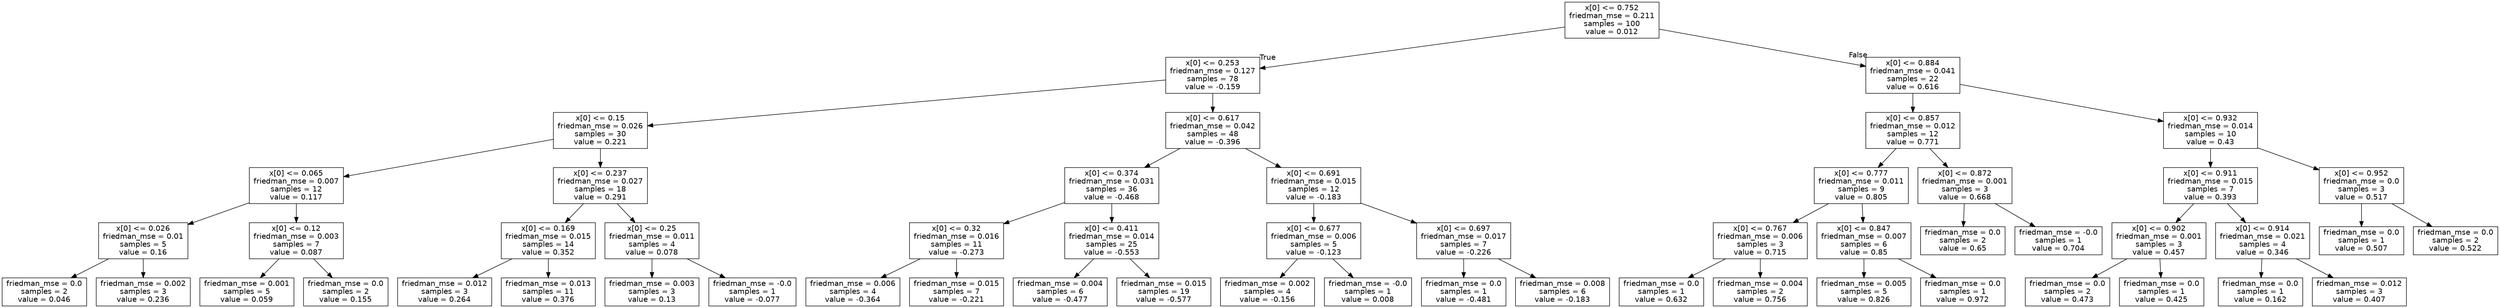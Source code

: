 digraph Tree {
node [shape=box, fontname="helvetica"] ;
edge [fontname="helvetica"] ;
0 [label="x[0] <= 0.752\nfriedman_mse = 0.211\nsamples = 100\nvalue = 0.012"] ;
1 [label="x[0] <= 0.253\nfriedman_mse = 0.127\nsamples = 78\nvalue = -0.159"] ;
0 -> 1 [labeldistance=2.5, labelangle=45, headlabel="True"] ;
2 [label="x[0] <= 0.15\nfriedman_mse = 0.026\nsamples = 30\nvalue = 0.221"] ;
1 -> 2 ;
3 [label="x[0] <= 0.065\nfriedman_mse = 0.007\nsamples = 12\nvalue = 0.117"] ;
2 -> 3 ;
4 [label="x[0] <= 0.026\nfriedman_mse = 0.01\nsamples = 5\nvalue = 0.16"] ;
3 -> 4 ;
5 [label="friedman_mse = 0.0\nsamples = 2\nvalue = 0.046"] ;
4 -> 5 ;
6 [label="friedman_mse = 0.002\nsamples = 3\nvalue = 0.236"] ;
4 -> 6 ;
7 [label="x[0] <= 0.12\nfriedman_mse = 0.003\nsamples = 7\nvalue = 0.087"] ;
3 -> 7 ;
8 [label="friedman_mse = 0.001\nsamples = 5\nvalue = 0.059"] ;
7 -> 8 ;
9 [label="friedman_mse = 0.0\nsamples = 2\nvalue = 0.155"] ;
7 -> 9 ;
10 [label="x[0] <= 0.237\nfriedman_mse = 0.027\nsamples = 18\nvalue = 0.291"] ;
2 -> 10 ;
11 [label="x[0] <= 0.169\nfriedman_mse = 0.015\nsamples = 14\nvalue = 0.352"] ;
10 -> 11 ;
12 [label="friedman_mse = 0.012\nsamples = 3\nvalue = 0.264"] ;
11 -> 12 ;
13 [label="friedman_mse = 0.013\nsamples = 11\nvalue = 0.376"] ;
11 -> 13 ;
14 [label="x[0] <= 0.25\nfriedman_mse = 0.011\nsamples = 4\nvalue = 0.078"] ;
10 -> 14 ;
15 [label="friedman_mse = 0.003\nsamples = 3\nvalue = 0.13"] ;
14 -> 15 ;
16 [label="friedman_mse = -0.0\nsamples = 1\nvalue = -0.077"] ;
14 -> 16 ;
17 [label="x[0] <= 0.617\nfriedman_mse = 0.042\nsamples = 48\nvalue = -0.396"] ;
1 -> 17 ;
18 [label="x[0] <= 0.374\nfriedman_mse = 0.031\nsamples = 36\nvalue = -0.468"] ;
17 -> 18 ;
19 [label="x[0] <= 0.32\nfriedman_mse = 0.016\nsamples = 11\nvalue = -0.273"] ;
18 -> 19 ;
20 [label="friedman_mse = 0.006\nsamples = 4\nvalue = -0.364"] ;
19 -> 20 ;
21 [label="friedman_mse = 0.015\nsamples = 7\nvalue = -0.221"] ;
19 -> 21 ;
22 [label="x[0] <= 0.411\nfriedman_mse = 0.014\nsamples = 25\nvalue = -0.553"] ;
18 -> 22 ;
23 [label="friedman_mse = 0.004\nsamples = 6\nvalue = -0.477"] ;
22 -> 23 ;
24 [label="friedman_mse = 0.015\nsamples = 19\nvalue = -0.577"] ;
22 -> 24 ;
25 [label="x[0] <= 0.691\nfriedman_mse = 0.015\nsamples = 12\nvalue = -0.183"] ;
17 -> 25 ;
26 [label="x[0] <= 0.677\nfriedman_mse = 0.006\nsamples = 5\nvalue = -0.123"] ;
25 -> 26 ;
27 [label="friedman_mse = 0.002\nsamples = 4\nvalue = -0.156"] ;
26 -> 27 ;
28 [label="friedman_mse = -0.0\nsamples = 1\nvalue = 0.008"] ;
26 -> 28 ;
29 [label="x[0] <= 0.697\nfriedman_mse = 0.017\nsamples = 7\nvalue = -0.226"] ;
25 -> 29 ;
30 [label="friedman_mse = 0.0\nsamples = 1\nvalue = -0.481"] ;
29 -> 30 ;
31 [label="friedman_mse = 0.008\nsamples = 6\nvalue = -0.183"] ;
29 -> 31 ;
32 [label="x[0] <= 0.884\nfriedman_mse = 0.041\nsamples = 22\nvalue = 0.616"] ;
0 -> 32 [labeldistance=2.5, labelangle=-45, headlabel="False"] ;
33 [label="x[0] <= 0.857\nfriedman_mse = 0.012\nsamples = 12\nvalue = 0.771"] ;
32 -> 33 ;
34 [label="x[0] <= 0.777\nfriedman_mse = 0.011\nsamples = 9\nvalue = 0.805"] ;
33 -> 34 ;
35 [label="x[0] <= 0.767\nfriedman_mse = 0.006\nsamples = 3\nvalue = 0.715"] ;
34 -> 35 ;
36 [label="friedman_mse = 0.0\nsamples = 1\nvalue = 0.632"] ;
35 -> 36 ;
37 [label="friedman_mse = 0.004\nsamples = 2\nvalue = 0.756"] ;
35 -> 37 ;
38 [label="x[0] <= 0.847\nfriedman_mse = 0.007\nsamples = 6\nvalue = 0.85"] ;
34 -> 38 ;
39 [label="friedman_mse = 0.005\nsamples = 5\nvalue = 0.826"] ;
38 -> 39 ;
40 [label="friedman_mse = 0.0\nsamples = 1\nvalue = 0.972"] ;
38 -> 40 ;
41 [label="x[0] <= 0.872\nfriedman_mse = 0.001\nsamples = 3\nvalue = 0.668"] ;
33 -> 41 ;
42 [label="friedman_mse = 0.0\nsamples = 2\nvalue = 0.65"] ;
41 -> 42 ;
43 [label="friedman_mse = -0.0\nsamples = 1\nvalue = 0.704"] ;
41 -> 43 ;
44 [label="x[0] <= 0.932\nfriedman_mse = 0.014\nsamples = 10\nvalue = 0.43"] ;
32 -> 44 ;
45 [label="x[0] <= 0.911\nfriedman_mse = 0.015\nsamples = 7\nvalue = 0.393"] ;
44 -> 45 ;
46 [label="x[0] <= 0.902\nfriedman_mse = 0.001\nsamples = 3\nvalue = 0.457"] ;
45 -> 46 ;
47 [label="friedman_mse = 0.0\nsamples = 2\nvalue = 0.473"] ;
46 -> 47 ;
48 [label="friedman_mse = 0.0\nsamples = 1\nvalue = 0.425"] ;
46 -> 48 ;
49 [label="x[0] <= 0.914\nfriedman_mse = 0.021\nsamples = 4\nvalue = 0.346"] ;
45 -> 49 ;
50 [label="friedman_mse = 0.0\nsamples = 1\nvalue = 0.162"] ;
49 -> 50 ;
51 [label="friedman_mse = 0.012\nsamples = 3\nvalue = 0.407"] ;
49 -> 51 ;
52 [label="x[0] <= 0.952\nfriedman_mse = 0.0\nsamples = 3\nvalue = 0.517"] ;
44 -> 52 ;
53 [label="friedman_mse = 0.0\nsamples = 1\nvalue = 0.507"] ;
52 -> 53 ;
54 [label="friedman_mse = 0.0\nsamples = 2\nvalue = 0.522"] ;
52 -> 54 ;
}
